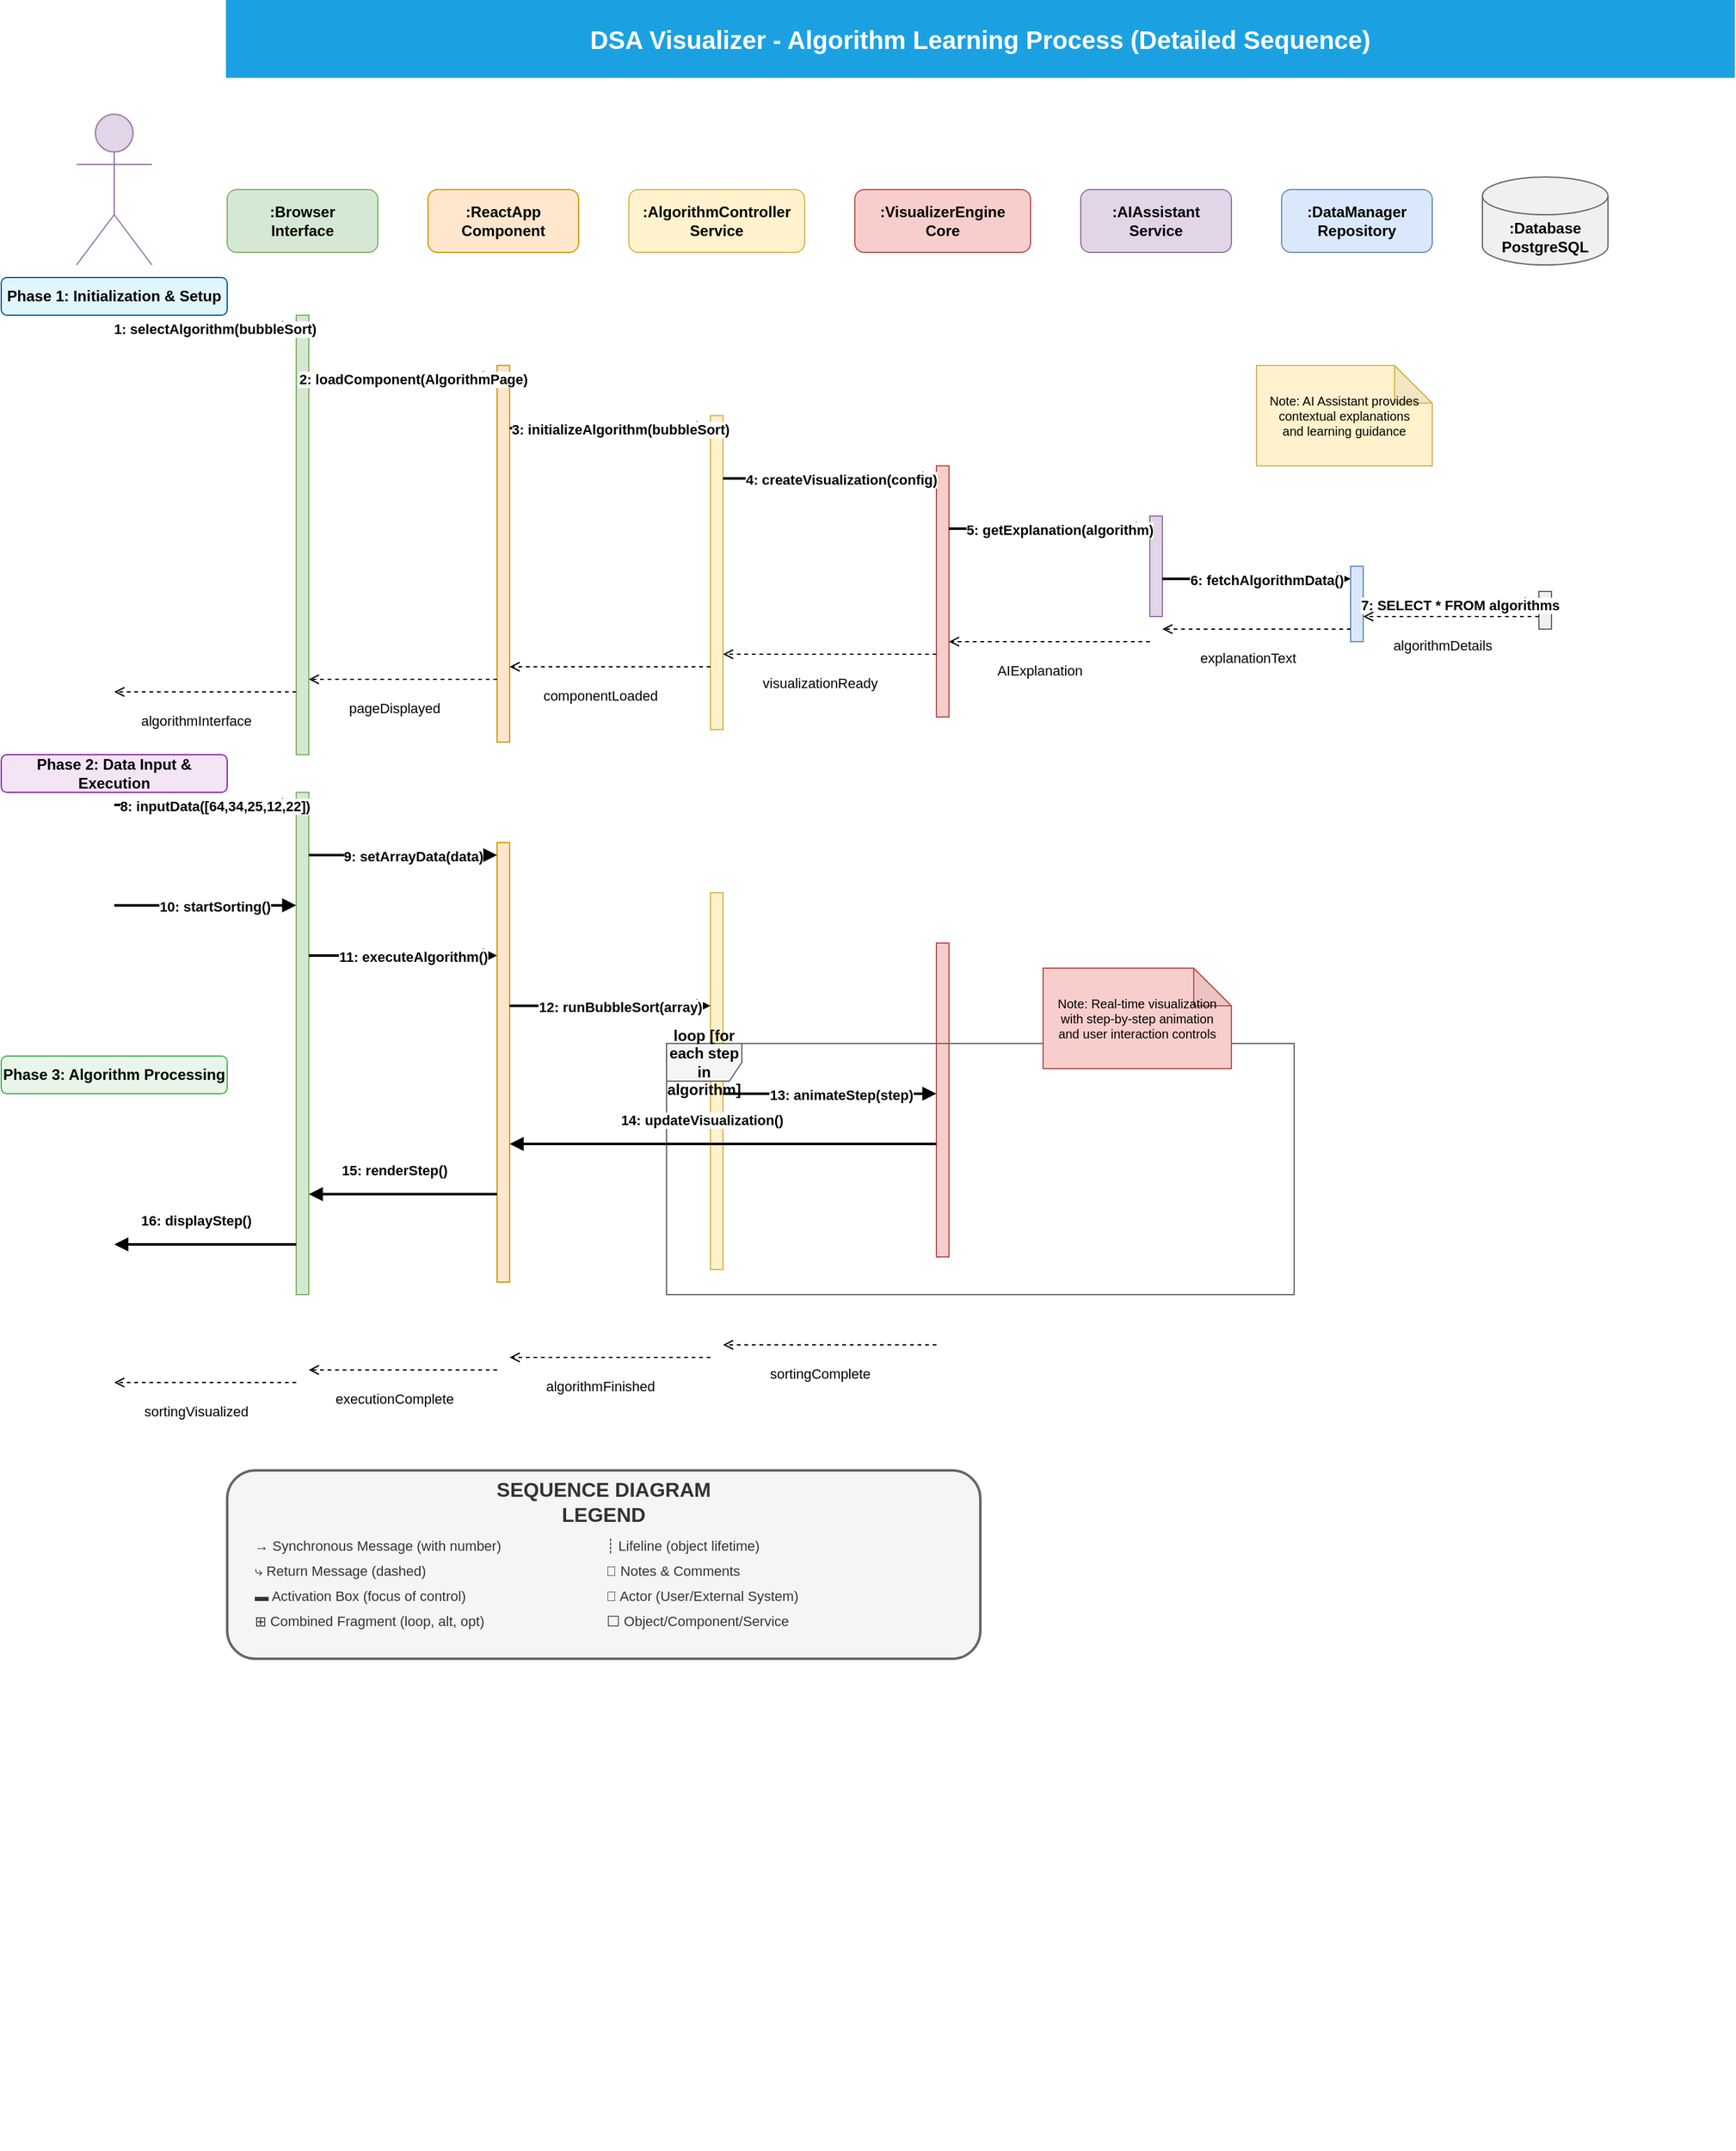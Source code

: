 <?xml version="1.0" encoding="UTF-8"?>
<mxfile version="24.7.17" type="device">
  <diagram name="DSA Visualizer - Detailed Sequence Diagram" id="sequence-detailed">
    <mxGraphModel dx="2200" dy="1600" grid="1" gridSize="10" guides="1" tooltips="1" connect="1" arrows="1" fold="1" page="1" pageScale="1" pageWidth="1600" pageHeight="2000" math="0" shadow="0">
      <root>
        <mxCell id="0"/>
        <mxCell id="1" parent="0"/>
        
        <!-- Title -->
        <mxCell id="title" value="DSA Visualizer - Algorithm Learning Process (Detailed Sequence)" style="text;html=1;align=center;verticalAlign=middle;whiteSpace=wrap;rounded=0;fontSize=20;fontStyle=1;fillColor=#1ba1e2;fontColor=#ffffff;strokeColor=#1ba1e2;strokeWidth=2;" vertex="1" parent="1">
          <mxGeometry x="200" y="30" width="1200" height="60" as="geometry"/>
        </mxCell>

        <!-- Participants/Objects -->
        <mxCell id="student" value="Student&#xa;User" style="shape=umlActor;verticalLabelPosition=bottom;verticalAlign=top;html=1;outlineConnect=0;fontSize=14;fontStyle=1;fillColor=#e1d5e7;strokeColor=#9673a6;" vertex="1" parent="1">
          <mxGeometry x="80" y="120" width="60" height="120" as="geometry"/>
        </mxCell>

        <mxCell id="browser" value=":Browser&#xa;Interface" style="rounded=1;whiteSpace=wrap;html=1;fontSize=12;fillColor=#d5e8d4;strokeColor=#82b366;fontStyle=1;" vertex="1" parent="1">
          <mxGeometry x="200" y="180" width="120" height="50" as="geometry"/>
        </mxCell>

        <mxCell id="react-app" value=":ReactApp&#xa;Component" style="rounded=1;whiteSpace=wrap;html=1;fontSize=12;fillColor=#ffe6cc;strokeColor=#d79b00;fontStyle=1;" vertex="1" parent="1">
          <mxGeometry x="360" y="180" width="120" height="50" as="geometry"/>
        </mxCell>

        <mxCell id="algorithm-controller" value=":AlgorithmController&#xa;Service" style="rounded=1;whiteSpace=wrap;html=1;fontSize=12;fillColor=#fff2cc;strokeColor=#d6b656;fontStyle=1;" vertex="1" parent="1">
          <mxGeometry x="520" y="180" width="140" height="50" as="geometry"/>
        </mxCell>

        <mxCell id="visualizer-engine" value=":VisualizerEngine&#xa;Core" style="rounded=1;whiteSpace=wrap;html=1;fontSize=12;fillColor=#f8cecc;strokeColor=#b85450;fontStyle=1;" vertex="1" parent="1">
          <mxGeometry x="700" y="180" width="140" height="50" as="geometry"/>
        </mxCell>

        <mxCell id="ai-assistant" value=":AIAssistant&#xa;Service" style="rounded=1;whiteSpace=wrap;html=1;fontSize=12;fillColor=#e1d5e7;strokeColor=#9673a6;fontStyle=1;" vertex="1" parent="1">
          <mxGeometry x="880" y="180" width="120" height="50" as="geometry"/>
        </mxCell>

        <mxCell id="data-manager" value=":DataManager&#xa;Repository" style="rounded=1;whiteSpace=wrap;html=1;fontSize=12;fillColor=#dae8fc;strokeColor=#6c8ebf;fontStyle=1;" vertex="1" parent="1">
          <mxGeometry x="1040" y="180" width="120" height="50" as="geometry"/>
        </mxCell>

        <mxCell id="database" value=":Database&#xa;PostgreSQL" style="shape=cylinder3;whiteSpace=wrap;html=1;boundedLbl=1;backgroundOutline=1;size=15;fontSize=12;fillColor=#f0f0f0;strokeColor=#666666;fontStyle=1;" vertex="1" parent="1">
          <mxGeometry x="1200" y="170" width="100" height="70" as="geometry"/>
        </mxCell>

        <!-- Lifelines -->
        <mxCell id="lifeline-student" value="" style="shape=line;strokeWidth=2;html=1;strokeColor=#666666;fillColor=none;dashed=1;dashPattern=8 4;" vertex="1" parent="1">
          <mxGeometry x="110" y="240" width="0" height="1500" as="geometry"/>
        </mxCell>

        <mxCell id="lifeline-browser" value="" style="shape=line;strokeWidth=2;html=1;strokeColor=#666666;fillColor=none;dashed=1;dashPattern=8 4;" vertex="1" parent="1">
          <mxGeometry x="260" y="230" width="0" height="1510" as="geometry"/>
        </mxCell>

        <mxCell id="lifeline-react" value="" style="shape=line;strokeWidth=2;html=1;strokeColor=#666666;fillColor=none;dashed=1;dashPattern=8 4;" vertex="1" parent="1">
          <mxGeometry x="420" y="230" width="0" height="1510" as="geometry"/>
        </mxCell>

        <mxCell id="lifeline-controller" value="" style="shape=line;strokeWidth=2;html=1;strokeColor=#666666;fillColor=none;dashed=1;dashPattern=8 4;" vertex="1" parent="1">
          <mxGeometry x="590" y="230" width="0" height="1510" as="geometry"/>
        </mxCell>

        <mxCell id="lifeline-engine" value="" style="shape=line;strokeWidth=2;html=1;strokeColor=#666666;fillColor=none;dashed=1;dashPattern=8 4;" vertex="1" parent="1">
          <mxGeometry x="770" y="230" width="0" height="1510" as="geometry"/>
        </mxCell>

        <mxCell id="lifeline-ai" value="" style="shape=line;strokeWidth=2;html=1;strokeColor=#666666;fillColor=none;dashed=1;dashPattern=8 4;" vertex="1" parent="1">
          <mxGeometry x="940" y="230" width="0" height="1510" as="geometry"/>
        </mxCell>

        <mxCell id="lifeline-data" value="" style="shape=line;strokeWidth=2;html=1;strokeColor=#666666;fillColor=none;dashed=1;dashPattern=8 4;" vertex="1" parent="1">
          <mxGeometry x="1100" y="230" width="0" height="1510" as="geometry"/>
        </mxCell>

        <mxCell id="lifeline-db" value="" style="shape=line;strokeWidth=2;html=1;strokeColor=#666666;fillColor=none;dashed=1;dashPattern=8 4;" vertex="1" parent="1">
          <mxGeometry x="1250" y="240" width="0" height="1500" as="geometry"/>
        </mxCell>

        <!-- Activation Boxes -->
        <mxCell id="activation-browser-1" value="" style="rounded=0;whiteSpace=wrap;html=1;fontSize=12;fillColor=#d5e8d4;strokeColor=#82b366;" vertex="1" parent="1">
          <mxGeometry x="255" y="280" width="10" height="350" as="geometry"/>
        </mxCell>

        <mxCell id="activation-react-1" value="" style="rounded=0;whiteSpace=wrap;html=1;fontSize=12;fillColor=#ffe6cc;strokeColor=#d79b00;" vertex="1" parent="1">
          <mxGeometry x="415" y="320" width="10" height="300" as="geometry"/>
        </mxCell>

        <mxCell id="activation-controller-1" value="" style="rounded=0;whiteSpace=wrap;html=1;fontSize=12;fillColor=#fff2cc;strokeColor=#d6b656;" vertex="1" parent="1">
          <mxGeometry x="585" y="360" width="10" height="250" as="geometry"/>
        </mxCell>

        <mxCell id="activation-engine-1" value="" style="rounded=0;whiteSpace=wrap;html=1;fontSize=12;fillColor=#f8cecc;strokeColor=#b85450;" vertex="1" parent="1">
          <mxGeometry x="765" y="400" width="10" height="200" as="geometry"/>
        </mxCell>

        <mxCell id="activation-ai-1" value="" style="rounded=0;whiteSpace=wrap;html=1;fontSize=12;fillColor=#e1d5e7;strokeColor=#9673a6;" vertex="1" parent="1">
          <mxGeometry x="935" y="440" width="10" height="80" as="geometry"/>
        </mxCell>

        <mxCell id="activation-data-1" value="" style="rounded=0;whiteSpace=wrap;html=1;fontSize=12;fillColor=#dae8fc;strokeColor=#6c8ebf;" vertex="1" parent="1">
          <mxGeometry x="1095" y="480" width="10" height="60" as="geometry"/>
        </mxCell>

        <mxCell id="activation-db-1" value="" style="rounded=0;whiteSpace=wrap;html=1;fontSize=12;fillColor=#f0f0f0;strokeColor=#666666;" vertex="1" parent="1">
          <mxGeometry x="1245" y="500" width="10" height="30" as="geometry"/>
        </mxCell>

        <!-- Messages with Numbers -->
        <!-- Phase 1: User Interaction -->
        <mxCell id="msg1" value="1: selectAlgorithm(bubbleSort)" style="endArrow=block;html=1;rounded=0;fontSize=11;fontStyle=1;labelPosition=center;verticalLabelPosition=middle;align=center;verticalAlign=bottom;strokeWidth=2;" edge="1" parent="1">
          <mxGeometry x="0.1" y="-10" width="50" height="50" relative="1" as="geometry">
            <mxPoint x="110" y="290" as="sourcePoint"/>
            <mxPoint x="255" y="290" as="targetPoint"/>
            <mxPoint as="offset"/>
          </mxGeometry>
        </mxCell>

        <mxCell id="msg2" value="2: loadComponent(AlgorithmPage)" style="endArrow=block;html=1;rounded=0;fontSize=11;fontStyle=1;labelPosition=center;verticalLabelPosition=middle;align=center;verticalAlign=bottom;strokeWidth=2;" edge="1" parent="1">
          <mxGeometry x="0.1" y="-10" width="50" height="50" relative="1" as="geometry">
            <mxPoint x="265" y="330" as="sourcePoint"/>
            <mxPoint x="415" y="330" as="targetPoint"/>
            <mxPoint as="offset"/>
          </mxGeometry>
        </mxCell>

        <mxCell id="msg3" value="3: initializeAlgorithm(bubbleSort)" style="endArrow=block;html=1;rounded=0;fontSize=11;fontStyle=1;labelPosition=center;verticalLabelPosition=middle;align=center;verticalAlign=bottom;strokeWidth=2;" edge="1" parent="1">
          <mxGeometry x="0.1" y="-10" width="50" height="50" relative="1" as="geometry">
            <mxPoint x="425" y="370" as="sourcePoint"/>
            <mxPoint x="585" y="370" as="targetPoint"/>
            <mxPoint as="offset"/>
          </mxGeometry>
        </mxCell>

        <mxCell id="msg4" value="4: createVisualization(config)" style="endArrow=block;html=1;rounded=0;fontSize=11;fontStyle=1;labelPosition=center;verticalLabelPosition=middle;align=center;verticalAlign=bottom;strokeWidth=2;" edge="1" parent="1">
          <mxGeometry x="0.1" y="-10" width="50" height="50" relative="1" as="geometry">
            <mxPoint x="595" y="410" as="sourcePoint"/>
            <mxPoint x="765" y="410" as="targetPoint"/>
            <mxPoint as="offset"/>
          </mxGeometry>
        </mxCell>

        <!-- Phase 2: AI Assistance -->
        <mxCell id="msg5" value="5: getExplanation(algorithm)" style="endArrow=block;html=1;rounded=0;fontSize=11;fontStyle=1;labelPosition=center;verticalLabelPosition=middle;align=center;verticalAlign=bottom;strokeWidth=2;" edge="1" parent="1">
          <mxGeometry x="0.1" y="-10" width="50" height="50" relative="1" as="geometry">
            <mxPoint x="775" y="450" as="sourcePoint"/>
            <mxPoint x="935" y="450" as="targetPoint"/>
            <mxPoint as="offset"/>
          </mxGeometry>
        </mxCell>

        <mxCell id="msg6" value="6: fetchAlgorithmData()" style="endArrow=block;html=1;rounded=0;fontSize=11;fontStyle=1;labelPosition=center;verticalLabelPosition=middle;align=center;verticalAlign=bottom;strokeWidth=2;" edge="1" parent="1">
          <mxGeometry x="0.1" y="-10" width="50" height="50" relative="1" as="geometry">
            <mxPoint x="945" y="490" as="sourcePoint"/>
            <mxPoint x="1095" y="490" as="targetPoint"/>
            <mxPoint as="offset"/>
          </mxGeometry>
        </mxCell>

        <mxCell id="msg7" value="7: SELECT * FROM algorithms" style="endArrow=block;html=1;rounded=0;fontSize=11;fontStyle=1;labelPosition=center;verticalLabelPosition=middle;align=center;verticalAlign=bottom;strokeWidth=2;" edge="1" parent="1">
          <mxGeometry x="0.1" y="-10" width="50" height="50" relative="1" as="geometry">
            <mxPoint x="1105" y="510" as="sourcePoint"/>
            <mxPoint x="1245" y="510" as="targetPoint"/>
            <mxPoint as="offset"/>
          </mxGeometry>
        </mxCell>

        <!-- Return Messages -->
        <mxCell id="return1" value="algorithmDetails" style="endArrow=open;html=1;rounded=0;fontSize=11;dashed=1;labelPosition=center;verticalLabelPosition=middle;align=center;verticalAlign=top;strokeWidth=1;" edge="1" parent="1">
          <mxGeometry x="0.1" y="10" width="50" height="50" relative="1" as="geometry">
            <mxPoint x="1245" y="520" as="sourcePoint"/>
            <mxPoint x="1105" y="520" as="targetPoint"/>
            <mxPoint as="offset"/>
          </mxGeometry>
        </mxCell>

        <mxCell id="return2" value="explanationText" style="endArrow=open;html=1;rounded=0;fontSize=11;dashed=1;labelPosition=center;verticalLabelPosition=middle;align=center;verticalAlign=top;strokeWidth=1;" edge="1" parent="1">
          <mxGeometry x="0.1" y="10" width="50" height="50" relative="1" as="geometry">
            <mxPoint x="1095" y="530" as="sourcePoint"/>
            <mxPoint x="945" y="530" as="targetPoint"/>
            <mxPoint as="offset"/>
          </mxGeometry>
        </mxCell>

        <mxCell id="return3" value="AIExplanation" style="endArrow=open;html=1;rounded=0;fontSize=11;dashed=1;labelPosition=center;verticalLabelPosition=middle;align=center;verticalAlign=top;strokeWidth=1;" edge="1" parent="1">
          <mxGeometry x="0.1" y="10" width="50" height="50" relative="1" as="geometry">
            <mxPoint x="935" y="540" as="sourcePoint"/>
            <mxPoint x="775" y="540" as="targetPoint"/>
            <mxPoint as="offset"/>
          </mxGeometry>
        </mxCell>

        <mxCell id="return4" value="visualizationReady" style="endArrow=open;html=1;rounded=0;fontSize=11;dashed=1;labelPosition=center;verticalLabelPosition=middle;align=center;verticalAlign=top;strokeWidth=1;" edge="1" parent="1">
          <mxGeometry x="0.1" y="10" width="50" height="50" relative="1" as="geometry">
            <mxPoint x="765" y="550" as="sourcePoint"/>
            <mxPoint x="595" y="550" as="targetPoint"/>
            <mxPoint as="offset"/>
          </mxGeometry>
        </mxCell>

        <mxCell id="return5" value="componentLoaded" style="endArrow=open;html=1;rounded=0;fontSize=11;dashed=1;labelPosition=center;verticalLabelPosition=middle;align=center;verticalAlign=top;strokeWidth=1;" edge="1" parent="1">
          <mxGeometry x="0.1" y="10" width="50" height="50" relative="1" as="geometry">
            <mxPoint x="585" y="560" as="sourcePoint"/>
            <mxPoint x="425" y="560" as="targetPoint"/>
            <mxPoint as="offset"/>
          </mxGeometry>
        </mxCell>

        <mxCell id="return6" value="pageDisplayed" style="endArrow=open;html=1;rounded=0;fontSize=11;dashed=1;labelPosition=center;verticalLabelPosition=middle;align=center;verticalAlign=top;strokeWidth=1;" edge="1" parent="1">
          <mxGeometry x="0.1" y="10" width="50" height="50" relative="1" as="geometry">
            <mxPoint x="415" y="570" as="sourcePoint"/>
            <mxPoint x="265" y="570" as="targetPoint"/>
            <mxPoint as="offset"/>
          </mxGeometry>
        </mxCell>

        <mxCell id="return7" value="algorithmInterface" style="endArrow=open;html=1;rounded=0;fontSize=11;dashed=1;labelPosition=center;verticalLabelPosition=middle;align=center;verticalAlign=top;strokeWidth=1;" edge="1" parent="1">
          <mxGeometry x="0.1" y="10" width="50" height="50" relative="1" as="geometry">
            <mxPoint x="255" y="580" as="sourcePoint"/>
            <mxPoint x="110" y="580" as="targetPoint"/>
            <mxPoint as="offset"/>
          </mxGeometry>
        </mxCell>

        <!-- Phase 3: User Input & Algorithm Execution -->
        <mxCell id="activation-browser-2" value="" style="rounded=0;whiteSpace=wrap;html=1;fontSize=12;fillColor=#d5e8d4;strokeColor=#82b366;" vertex="1" parent="1">
          <mxGeometry x="255" y="660" width="10" height="400" as="geometry"/>
        </mxCell>

        <mxCell id="activation-react-2" value="" style="rounded=0;whiteSpace=wrap;html=1;fontSize=12;fillColor=#ffe6cc;strokeColor=#d79b00;" vertex="1" parent="1">
          <mxGeometry x="415" y="700" width="10" height="350" as="geometry"/>
        </mxCell>

        <mxCell id="activation-controller-2" value="" style="rounded=0;whiteSpace=wrap;html=1;fontSize=12;fillColor=#fff2cc;strokeColor=#d6b656;" vertex="1" parent="1">
          <mxGeometry x="585" y="740" width="10" height="300" as="geometry"/>
        </mxCell>

        <mxCell id="activation-engine-2" value="" style="rounded=0;whiteSpace=wrap;html=1;fontSize=12;fillColor=#f8cecc;strokeColor=#b85450;" vertex="1" parent="1">
          <mxGeometry x="765" y="780" width="10" height="250" as="geometry"/>
        </mxCell>

        <mxCell id="msg8" value="8: inputData([64,34,25,12,22])" style="endArrow=block;html=1;rounded=0;fontSize=11;fontStyle=1;labelPosition=center;verticalLabelPosition=middle;align=center;verticalAlign=bottom;strokeWidth=2;" edge="1" parent="1">
          <mxGeometry x="0.1" y="-10" width="50" height="50" relative="1" as="geometry">
            <mxPoint x="110" y="670" as="sourcePoint"/>
            <mxPoint x="255" y="670" as="targetPoint"/>
            <mxPoint as="offset"/>
          </mxGeometry>
        </mxCell>

        <mxCell id="msg9" value="9: setArrayData(data)" style="endArrow=block;html=1;rounded=0;fontSize=11;fontStyle=1;labelPosition=center;verticalLabelPosition=middle;align=center;verticalAlign=bottom;strokeWidth=2;" edge="1" parent="1">
          <mxGeometry x="0.1" y="-10" width="50" height="50" relative="1" as="geometry">
            <mxPoint x="265" y="710" as="sourcePoint"/>
            <mxPoint x="415" y="710" as="targetPoint"/>
            <mxPoint as="offset"/>
          </mxGeometry>
        </mxCell>

        <mxCell id="msg10" value="10: startSorting()" style="endArrow=block;html=1;rounded=0;fontSize=11;fontStyle=1;labelPosition=center;verticalLabelPosition=middle;align=center;verticalAlign=bottom;strokeWidth=2;" edge="1" parent="1">
          <mxGeometry x="0.1" y="-10" width="50" height="50" relative="1" as="geometry">
            <mxPoint x="110" y="750" as="sourcePoint"/>
            <mxPoint x="255" y="750" as="targetPoint"/>
            <mxPoint as="offset"/>
          </mxGeometry>
        </mxCell>

        <mxCell id="msg11" value="11: executeAlgorithm()" style="endArrow=block;html=1;rounded=0;fontSize=11;fontStyle=1;labelPosition=center;verticalLabelPosition=middle;align=center;verticalAlign=bottom;strokeWidth=2;" edge="1" parent="1">
          <mxGeometry x="0.1" y="-10" width="50" height="50" relative="1" as="geometry">
            <mxPoint x="265" y="790" as="sourcePoint"/>
            <mxPoint x="415" y="790" as="targetPoint"/>
            <mxPoint as="offset"/>
          </mxGeometry>
        </mxCell>

        <mxCell id="msg12" value="12: runBubbleSort(array)" style="endArrow=block;html=1;rounded=0;fontSize=11;fontStyle=1;labelPosition=center;verticalLabelPosition=middle;align=center;verticalAlign=bottom;strokeWidth=2;" edge="1" parent="1">
          <mxGeometry x="0.1" y="-10" width="50" height="50" relative="1" as="geometry">
            <mxPoint x="425" y="830" as="sourcePoint"/>
            <mxPoint x="585" y="830" as="targetPoint"/>
            <mxPoint as="offset"/>
          </mxGeometry>
        </mxCell>

        <!-- Loop Fragment -->
        <mxCell id="loop-frame" value="loop [for each step in algorithm]" style="shape=umlFrame;whiteSpace=wrap;html=1;pointerEvents=0;fontSize=12;fontStyle=1;fillColor=#f5f5f5;strokeColor=#666666;" vertex="1" parent="1">
          <mxGeometry x="550" y="860" width="500" height="200" as="geometry"/>
        </mxCell>

        <mxCell id="msg13" value="13: animateStep(step)" style="endArrow=block;html=1;rounded=0;fontSize=11;fontStyle=1;labelPosition=center;verticalLabelPosition=middle;align=center;verticalAlign=bottom;strokeWidth=2;" edge="1" parent="1">
          <mxGeometry x="0.1" y="-10" width="50" height="50" relative="1" as="geometry">
            <mxPoint x="595" y="900" as="sourcePoint"/>
            <mxPoint x="765" y="900" as="targetPoint"/>
            <mxPoint as="offset"/>
          </mxGeometry>
        </mxCell>

        <mxCell id="msg14" value="14: updateVisualization()" style="endArrow=block;html=1;rounded=0;fontSize=11;fontStyle=1;labelPosition=center;verticalLabelPosition=middle;align=center;verticalAlign=bottom;strokeWidth=2;" edge="1" parent="1">
          <mxGeometry x="0.1" y="-10" width="50" height="50" relative="1" as="geometry">
            <mxPoint x="765" y="940" as="sourcePoint"/>
            <mxPoint x="425" y="940" as="targetPoint"/>
            <mxPoint as="offset"/>
          </mxGeometry>
        </mxCell>

        <mxCell id="msg15" value="15: renderStep()" style="endArrow=block;html=1;rounded=0;fontSize=11;fontStyle=1;labelPosition=center;verticalLabelPosition=middle;align=center;verticalAlign=bottom;strokeWidth=2;" edge="1" parent="1">
          <mxGeometry x="0.1" y="-10" width="50" height="50" relative="1" as="geometry">
            <mxPoint x="415" y="980" as="sourcePoint"/>
            <mxPoint x="265" y="980" as="targetPoint"/>
            <mxPoint as="offset"/>
          </mxGeometry>
        </mxCell>

        <mxCell id="msg16" value="16: displayStep()" style="endArrow=block;html=1;rounded=0;fontSize=11;fontStyle=1;labelPosition=center;verticalLabelPosition=middle;align=center;verticalAlign=bottom;strokeWidth=2;" edge="1" parent="1">
          <mxGeometry x="0.1" y="-10" width="50" height="50" relative="1" as="geometry">
            <mxPoint x="255" y="1020" as="sourcePoint"/>
            <mxPoint x="110" y="1020" as="targetPoint"/>
            <mxPoint as="offset"/>
          </mxGeometry>
        </mxCell>

        <!-- Final Returns -->
        <mxCell id="return8" value="sortingComplete" style="endArrow=open;html=1;rounded=0;fontSize=11;dashed=1;labelPosition=center;verticalLabelPosition=middle;align=center;verticalAlign=top;strokeWidth=1;" edge="1" parent="1">
          <mxGeometry x="0.1" y="10" width="50" height="50" relative="1" as="geometry">
            <mxPoint x="765" y="1100" as="sourcePoint"/>
            <mxPoint x="595" y="1100" as="targetPoint"/>
            <mxPoint as="offset"/>
          </mxGeometry>
        </mxCell>

        <mxCell id="return9" value="algorithmFinished" style="endArrow=open;html=1;rounded=0;fontSize=11;dashed=1;labelPosition=center;verticalLabelPosition=middle;align=center;verticalAlign=top;strokeWidth=1;" edge="1" parent="1">
          <mxGeometry x="0.1" y="10" width="50" height="50" relative="1" as="geometry">
            <mxPoint x="585" y="1110" as="sourcePoint"/>
            <mxPoint x="425" y="1110" as="targetPoint"/>
            <mxPoint as="offset"/>
          </mxGeometry>
        </mxCell>

        <mxCell id="return10" value="executionComplete" style="endArrow=open;html=1;rounded=0;fontSize=11;dashed=1;labelPosition=center;verticalLabelPosition=middle;align=center;verticalAlign=top;strokeWidth=1;" edge="1" parent="1">
          <mxGeometry x="0.1" y="10" width="50" height="50" relative="1" as="geometry">
            <mxPoint x="415" y="1120" as="sourcePoint"/>
            <mxPoint x="265" y="1120" as="targetPoint"/>
            <mxPoint as="offset"/>
          </mxGeometry>
        </mxCell>

        <mxCell id="return11" value="sortingVisualized" style="endArrow=open;html=1;rounded=0;fontSize=11;dashed=1;labelPosition=center;verticalLabelPosition=middle;align=center;verticalAlign=top;strokeWidth=1;" edge="1" parent="1">
          <mxGeometry x="0.1" y="10" width="50" height="50" relative="1" as="geometry">
            <mxPoint x="255" y="1130" as="sourcePoint"/>
            <mxPoint x="110" y="1130" as="targetPoint"/>
            <mxPoint as="offset"/>
          </mxGeometry>
        </mxCell>

        <!-- Notes -->
        <mxCell id="note1" value="Note: AI Assistant provides&#xa;contextual explanations&#xa;and learning guidance" style="shape=note;whiteSpace=wrap;html=1;backgroundOutline=1;darkOpacity=0.05;fontSize=10;fillColor=#fff2cc;strokeColor=#d6b656;" vertex="1" parent="1">
          <mxGeometry x="1020" y="320" width="140" height="80" as="geometry"/>
        </mxCell>

        <mxCell id="note2" value="Note: Real-time visualization&#xa;with step-by-step animation&#xa;and user interaction controls" style="shape=note;whiteSpace=wrap;html=1;backgroundOutline=1;darkOpacity=0.05;fontSize=10;fillColor=#f8cecc;strokeColor=#b85450;" vertex="1" parent="1">
          <mxGeometry x="850" y="800" width="150" height="80" as="geometry"/>
        </mxCell>

        <!-- Phase Labels -->
        <mxCell id="phase1-label" value="Phase 1: Initialization &amp; Setup" style="text;html=1;align=center;verticalAlign=middle;whiteSpace=wrap;rounded=1;fontSize=12;fontStyle=1;fillColor=#e1f5fe;strokeColor=#01579b;" vertex="1" parent="1">
          <mxGeometry x="20" y="250" width="180" height="30" as="geometry"/>
        </mxCell>

        <mxCell id="phase2-label" value="Phase 2: Data Input &amp; Execution" style="text;html=1;align=center;verticalAlign=middle;whiteSpace=wrap;rounded=1;fontSize=12;fontStyle=1;fillColor=#f3e5f5;strokeColor=#8e24aa;" vertex="1" parent="1">
          <mxGeometry x="20" y="630" width="180" height="30" as="geometry"/>
        </mxCell>

        <mxCell id="phase3-label" value="Phase 3: Algorithm Processing" style="text;html=1;align=center;verticalAlign=middle;whiteSpace=wrap;rounded=1;fontSize=12;fontStyle=1;fillColor=#e8f5e8;strokeColor=#4caf50;" vertex="1" parent="1">
          <mxGeometry x="20" y="870" width="180" height="30" as="geometry"/>
        </mxCell>

        <!-- Legend -->
        <mxCell id="legend-box" value="" style="rounded=1;whiteSpace=wrap;html=1;fontSize=12;fillColor=#f5f5f5;strokeColor=#666666;strokeWidth=2;" vertex="1" parent="1">
          <mxGeometry x="200" y="1200" width="600" height="150" as="geometry"/>
        </mxCell>

        <mxCell id="legend-title" value="SEQUENCE DIAGRAM LEGEND" style="text;html=1;align=center;verticalAlign=middle;whiteSpace=wrap;rounded=0;fontSize=16;fontStyle=1;fontColor=#333333;" vertex="1" parent="1">
          <mxGeometry x="380" y="1210" width="240" height="30" as="geometry"/>
        </mxCell>

        <mxCell id="legend-sync" value="→ Synchronous Message (with number)" style="text;html=1;align=left;verticalAlign=middle;whiteSpace=wrap;rounded=0;fontSize=11;fontColor=#333333;" vertex="1" parent="1">
          <mxGeometry x="220" y="1250" width="250" height="20" as="geometry"/>
        </mxCell>

        <mxCell id="legend-async" value="⤷ Return Message (dashed)" style="text;html=1;align=left;verticalAlign=middle;whiteSpace=wrap;rounded=0;fontSize=11;fontColor=#333333;" vertex="1" parent="1">
          <mxGeometry x="220" y="1270" width="250" height="20" as="geometry"/>
        </mxCell>

        <mxCell id="legend-activation" value="▬ Activation Box (focus of control)" style="text;html=1;align=left;verticalAlign=middle;whiteSpace=wrap;rounded=0;fontSize=11;fontColor=#333333;" vertex="1" parent="1">
          <mxGeometry x="220" y="1290" width="250" height="20" as="geometry"/>
        </mxCell>

        <mxCell id="legend-loop" value="⊞ Combined Fragment (loop, alt, opt)" style="text;html=1;align=left;verticalAlign=middle;whiteSpace=wrap;rounded=0;fontSize=11;fontColor=#333333;" vertex="1" parent="1">
          <mxGeometry x="220" y="1310" width="250" height="20" as="geometry"/>
        </mxCell>

        <mxCell id="legend-lifeline" value="┊ Lifeline (object lifetime)" style="text;html=1;align=left;verticalAlign=middle;whiteSpace=wrap;rounded=0;fontSize=11;fontColor=#333333;" vertex="1" parent="1">
          <mxGeometry x="500" y="1250" width="200" height="20" as="geometry"/>
        </mxCell>

        <mxCell id="legend-note" value="📝 Notes &amp; Comments" style="text;html=1;align=left;verticalAlign=middle;whiteSpace=wrap;rounded=0;fontSize=11;fontColor=#333333;" vertex="1" parent="1">
          <mxGeometry x="500" y="1270" width="200" height="20" as="geometry"/>
        </mxCell>

        <mxCell id="legend-actor" value="👤 Actor (User/External System)" style="text;html=1;align=left;verticalAlign=middle;whiteSpace=wrap;rounded=0;fontSize=11;fontColor=#333333;" vertex="1" parent="1">
          <mxGeometry x="500" y="1290" width="200" height="20" as="geometry"/>
        </mxCell>

        <mxCell id="legend-object" value="⬜ Object/Component/Service" style="text;html=1;align=left;verticalAlign=middle;whiteSpace=wrap;rounded=0;fontSize=11;fontColor=#333333;" vertex="1" parent="1">
          <mxGeometry x="500" y="1310" width="200" height="20" as="geometry"/>
        </mxCell>

      </root>
    </mxGraphModel>
  </diagram>
</mxfile>
